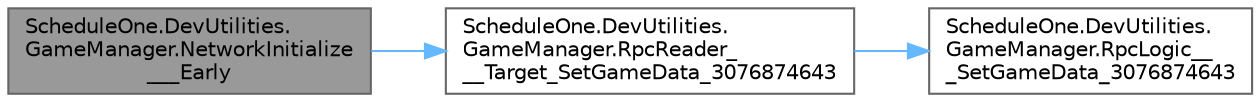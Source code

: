 digraph "ScheduleOne.DevUtilities.GameManager.NetworkInitialize___Early"
{
 // LATEX_PDF_SIZE
  bgcolor="transparent";
  edge [fontname=Helvetica,fontsize=10,labelfontname=Helvetica,labelfontsize=10];
  node [fontname=Helvetica,fontsize=10,shape=box,height=0.2,width=0.4];
  rankdir="LR";
  Node1 [id="Node000001",label="ScheduleOne.DevUtilities.\lGameManager.NetworkInitialize\l___Early",height=0.2,width=0.4,color="gray40", fillcolor="grey60", style="filled", fontcolor="black",tooltip=" "];
  Node1 -> Node2 [id="edge1_Node000001_Node000002",color="steelblue1",style="solid",tooltip=" "];
  Node2 [id="Node000002",label="ScheduleOne.DevUtilities.\lGameManager.RpcReader_\l__Target_SetGameData_3076874643",height=0.2,width=0.4,color="grey40", fillcolor="white", style="filled",URL="$class_schedule_one_1_1_dev_utilities_1_1_game_manager.html#ad8032bcb288e0408fa1e82810bda75e1",tooltip=" "];
  Node2 -> Node3 [id="edge2_Node000002_Node000003",color="steelblue1",style="solid",tooltip=" "];
  Node3 [id="Node000003",label="ScheduleOne.DevUtilities.\lGameManager.RpcLogic__\l_SetGameData_3076874643",height=0.2,width=0.4,color="grey40", fillcolor="white", style="filled",URL="$class_schedule_one_1_1_dev_utilities_1_1_game_manager.html#a5fe96ded08c3fa4c0616b317adafdd05",tooltip=" "];
}
